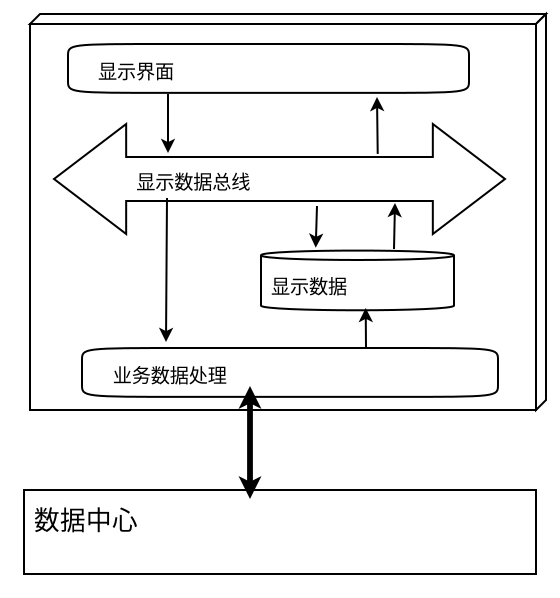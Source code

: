 <?xml version="1.0" encoding="UTF-8"?>
<dia:diagram xmlns:dia="http://www.lysator.liu.se/~alla/dia/">
  <dia:layer name="Background" visible="true">
    <dia:object type="AADL - Processor" version="0" id="O0">
      <dia:attribute name="obj_pos">
        <dia:point val="10.1,10.05"/>
      </dia:attribute>
      <dia:attribute name="obj_bb">
        <dia:rectangle val="8.95,8.9;36.55,30.5"/>
      </dia:attribute>
      <dia:attribute name="elem_corner">
        <dia:point val="10.1,10.05"/>
      </dia:attribute>
      <dia:attribute name="elem_width">
        <dia:real val="25.3"/>
      </dia:attribute>
      <dia:attribute name="elem_height">
        <dia:real val="19.3"/>
      </dia:attribute>
      <dia:attribute name="obj_pos">
        <dia:point val="10.1,10.05"/>
      </dia:attribute>
      <dia:attribute name="obj_bb">
        <dia:rectangle val="8.95,8.9;36.55,30.5"/>
      </dia:attribute>
      <dia:attribute name="elem_corner">
        <dia:point val="10.1,10.05"/>
      </dia:attribute>
      <dia:attribute name="elem_width">
        <dia:real val="25.3"/>
      </dia:attribute>
      <dia:attribute name="elem_height">
        <dia:real val="19.3"/>
      </dia:attribute>
      <dia:attribute name="declaration">
        <dia:string>##</dia:string>
      </dia:attribute>
      <dia:attribute name="line_colour">
        <dia:color val="#000000"/>
      </dia:attribute>
      <dia:attribute name="fill_colour">
        <dia:color val="#ffffff"/>
      </dia:attribute>
      <dia:attribute name="name">
        <dia:composite type="text">
          <dia:attribute name="string">
            <dia:string>##</dia:string>
          </dia:attribute>
          <dia:attribute name="font">
            <dia:font family="sans" style="0" name="Helvetica"/>
          </dia:attribute>
          <dia:attribute name="height">
            <dia:real val="0.8"/>
          </dia:attribute>
          <dia:attribute name="pos">
            <dia:point val="10.6,10.95"/>
          </dia:attribute>
          <dia:attribute name="color">
            <dia:color val="#000000"/>
          </dia:attribute>
          <dia:attribute name="alignment">
            <dia:enum val="0"/>
          </dia:attribute>
        </dia:composite>
      </dia:attribute>
      <dia:attribute name="aadlbox_ports"/>
      <dia:attribute name="aadlbox_connections"/>
    </dia:object>
    <dia:object type="AADL - System" version="0" id="O1">
      <dia:attribute name="obj_pos">
        <dia:point val="12,11.05"/>
      </dia:attribute>
      <dia:attribute name="obj_bb">
        <dia:rectangle val="10.85,9.9;33.2,14.644"/>
      </dia:attribute>
      <dia:attribute name="elem_corner">
        <dia:point val="12,11.05"/>
      </dia:attribute>
      <dia:attribute name="elem_width">
        <dia:real val="20.05"/>
      </dia:attribute>
      <dia:attribute name="elem_height">
        <dia:real val="2.444"/>
      </dia:attribute>
      <dia:attribute name="obj_pos">
        <dia:point val="12,11.05"/>
      </dia:attribute>
      <dia:attribute name="obj_bb">
        <dia:rectangle val="10.85,9.9;33.2,14.644"/>
      </dia:attribute>
      <dia:attribute name="elem_corner">
        <dia:point val="12,11.05"/>
      </dia:attribute>
      <dia:attribute name="elem_width">
        <dia:real val="20.05"/>
      </dia:attribute>
      <dia:attribute name="elem_height">
        <dia:real val="2.444"/>
      </dia:attribute>
      <dia:attribute name="declaration">
        <dia:string>##</dia:string>
      </dia:attribute>
      <dia:attribute name="line_colour">
        <dia:color val="#000000"/>
      </dia:attribute>
      <dia:attribute name="fill_colour">
        <dia:color val="#ffffff"/>
      </dia:attribute>
      <dia:attribute name="name">
        <dia:composite type="text">
          <dia:attribute name="string">
            <dia:string>#显示界面#</dia:string>
          </dia:attribute>
          <dia:attribute name="font">
            <dia:font family="sans" style="0" name="Helvetica"/>
          </dia:attribute>
          <dia:attribute name="height">
            <dia:real val="1.2"/>
          </dia:attribute>
          <dia:attribute name="pos">
            <dia:point val="13.502,12.577"/>
          </dia:attribute>
          <dia:attribute name="color">
            <dia:color val="#000000"/>
          </dia:attribute>
          <dia:attribute name="alignment">
            <dia:enum val="0"/>
          </dia:attribute>
        </dia:composite>
      </dia:attribute>
      <dia:attribute name="aadlbox_ports"/>
      <dia:attribute name="aadlbox_connections"/>
      <dia:childnode parent="O0"/>
    </dia:object>
    <dia:object type="AADL - Memory" version="0" id="O2">
      <dia:attribute name="obj_pos">
        <dia:point val="21.65,21.3"/>
      </dia:attribute>
      <dia:attribute name="obj_bb">
        <dia:rectangle val="20.5,20.15;32.45,25.593"/>
      </dia:attribute>
      <dia:attribute name="elem_corner">
        <dia:point val="21.65,21.3"/>
      </dia:attribute>
      <dia:attribute name="elem_width">
        <dia:real val="9.65"/>
      </dia:attribute>
      <dia:attribute name="elem_height">
        <dia:real val="3.143"/>
      </dia:attribute>
      <dia:attribute name="obj_pos">
        <dia:point val="21.65,21.3"/>
      </dia:attribute>
      <dia:attribute name="obj_bb">
        <dia:rectangle val="20.5,20.15;32.45,25.593"/>
      </dia:attribute>
      <dia:attribute name="elem_corner">
        <dia:point val="21.65,21.3"/>
      </dia:attribute>
      <dia:attribute name="elem_width">
        <dia:real val="9.65"/>
      </dia:attribute>
      <dia:attribute name="elem_height">
        <dia:real val="3.143"/>
      </dia:attribute>
      <dia:attribute name="declaration">
        <dia:string>##</dia:string>
      </dia:attribute>
      <dia:attribute name="line_colour">
        <dia:color val="#000000"/>
      </dia:attribute>
      <dia:attribute name="fill_colour">
        <dia:color val="#ffffff"/>
      </dia:attribute>
      <dia:attribute name="name">
        <dia:composite type="text">
          <dia:attribute name="string">
            <dia:string>#显示数据#</dia:string>
          </dia:attribute>
          <dia:attribute name="font">
            <dia:font family="sans" style="0" name="Helvetica"/>
          </dia:attribute>
          <dia:attribute name="height">
            <dia:real val="1.2"/>
          </dia:attribute>
          <dia:attribute name="pos">
            <dia:point val="22.15,23.334"/>
          </dia:attribute>
          <dia:attribute name="color">
            <dia:color val="#000000"/>
          </dia:attribute>
          <dia:attribute name="alignment">
            <dia:enum val="0"/>
          </dia:attribute>
        </dia:composite>
      </dia:attribute>
      <dia:attribute name="aadlbox_ports"/>
      <dia:attribute name="aadlbox_connections"/>
      <dia:childnode parent="O0"/>
    </dia:object>
    <dia:object type="AADL - System" version="0" id="O3">
      <dia:attribute name="obj_pos">
        <dia:point val="12.7,26.25"/>
      </dia:attribute>
      <dia:attribute name="obj_bb">
        <dia:rectangle val="11.55,25.1;34.65,29.844"/>
      </dia:attribute>
      <dia:attribute name="elem_corner">
        <dia:point val="12.7,26.25"/>
      </dia:attribute>
      <dia:attribute name="elem_width">
        <dia:real val="20.8"/>
      </dia:attribute>
      <dia:attribute name="elem_height">
        <dia:real val="2.444"/>
      </dia:attribute>
      <dia:attribute name="obj_pos">
        <dia:point val="12.7,26.25"/>
      </dia:attribute>
      <dia:attribute name="obj_bb">
        <dia:rectangle val="11.55,25.1;34.65,29.844"/>
      </dia:attribute>
      <dia:attribute name="elem_corner">
        <dia:point val="12.7,26.25"/>
      </dia:attribute>
      <dia:attribute name="elem_width">
        <dia:real val="20.8"/>
      </dia:attribute>
      <dia:attribute name="elem_height">
        <dia:real val="2.444"/>
      </dia:attribute>
      <dia:attribute name="declaration">
        <dia:string>##</dia:string>
      </dia:attribute>
      <dia:attribute name="line_colour">
        <dia:color val="#000000"/>
      </dia:attribute>
      <dia:attribute name="fill_colour">
        <dia:color val="#ffffff"/>
      </dia:attribute>
      <dia:attribute name="name">
        <dia:composite type="text">
          <dia:attribute name="string">
            <dia:string>#业务数据处理#</dia:string>
          </dia:attribute>
          <dia:attribute name="font">
            <dia:font family="sans" style="0" name="Helvetica"/>
          </dia:attribute>
          <dia:attribute name="height">
            <dia:real val="1.2"/>
          </dia:attribute>
          <dia:attribute name="pos">
            <dia:point val="14.24,27.777"/>
          </dia:attribute>
          <dia:attribute name="color">
            <dia:color val="#000000"/>
          </dia:attribute>
          <dia:attribute name="alignment">
            <dia:enum val="0"/>
          </dia:attribute>
        </dia:composite>
      </dia:attribute>
      <dia:attribute name="aadlbox_ports"/>
      <dia:attribute name="aadlbox_connections"/>
      <dia:childnode parent="O0"/>
    </dia:object>
    <dia:object type="AADL - Data" version="0" id="O4">
      <dia:attribute name="obj_pos">
        <dia:point val="9.8,33.35"/>
      </dia:attribute>
      <dia:attribute name="obj_bb">
        <dia:rectangle val="8.65,32.2;36.55,38.7"/>
      </dia:attribute>
      <dia:attribute name="elem_corner">
        <dia:point val="9.8,33.35"/>
      </dia:attribute>
      <dia:attribute name="elem_width">
        <dia:real val="25.6"/>
      </dia:attribute>
      <dia:attribute name="elem_height">
        <dia:real val="4.2"/>
      </dia:attribute>
      <dia:attribute name="obj_pos">
        <dia:point val="9.8,33.35"/>
      </dia:attribute>
      <dia:attribute name="obj_bb">
        <dia:rectangle val="8.65,32.2;36.55,38.7"/>
      </dia:attribute>
      <dia:attribute name="elem_corner">
        <dia:point val="9.8,33.35"/>
      </dia:attribute>
      <dia:attribute name="elem_width">
        <dia:real val="25.6"/>
      </dia:attribute>
      <dia:attribute name="elem_height">
        <dia:real val="4.2"/>
      </dia:attribute>
      <dia:attribute name="declaration">
        <dia:string>##</dia:string>
      </dia:attribute>
      <dia:attribute name="line_colour">
        <dia:color val="#000000"/>
      </dia:attribute>
      <dia:attribute name="fill_colour">
        <dia:color val="#ffffff"/>
      </dia:attribute>
      <dia:attribute name="name">
        <dia:composite type="text">
          <dia:attribute name="string">
            <dia:string>#数据中心#</dia:string>
          </dia:attribute>
          <dia:attribute name="font">
            <dia:font family="sans" style="0" name="Helvetica"/>
          </dia:attribute>
          <dia:attribute name="height">
            <dia:real val="1.6"/>
          </dia:attribute>
          <dia:attribute name="pos">
            <dia:point val="10.3,34.855"/>
          </dia:attribute>
          <dia:attribute name="color">
            <dia:color val="#000000"/>
          </dia:attribute>
          <dia:attribute name="alignment">
            <dia:enum val="0"/>
          </dia:attribute>
        </dia:composite>
      </dia:attribute>
      <dia:attribute name="aadlbox_ports"/>
      <dia:attribute name="aadlbox_connections"/>
    </dia:object>
    <dia:object type="Standard - Line" version="0" id="O5">
      <dia:attribute name="obj_pos">
        <dia:point val="21.1,33.8"/>
      </dia:attribute>
      <dia:attribute name="obj_bb">
        <dia:rectangle val="20.6,28.005;21.6,33.945"/>
      </dia:attribute>
      <dia:attribute name="conn_endpoints">
        <dia:point val="21.1,33.8"/>
        <dia:point val="21.1,28.15"/>
      </dia:attribute>
      <dia:attribute name="numcp">
        <dia:int val="1"/>
      </dia:attribute>
      <dia:attribute name="line_width">
        <dia:real val="0.29"/>
      </dia:attribute>
      <dia:attribute name="start_arrow">
        <dia:enum val="22"/>
      </dia:attribute>
      <dia:attribute name="start_arrow_length">
        <dia:real val="0.5"/>
      </dia:attribute>
      <dia:attribute name="start_arrow_width">
        <dia:real val="0.5"/>
      </dia:attribute>
      <dia:attribute name="end_arrow">
        <dia:enum val="22"/>
      </dia:attribute>
      <dia:attribute name="end_arrow_length">
        <dia:real val="0.5"/>
      </dia:attribute>
      <dia:attribute name="end_arrow_width">
        <dia:real val="0.5"/>
      </dia:attribute>
    </dia:object>
    <dia:object type="AADL - Bus" version="0" id="O6">
      <dia:attribute name="obj_pos">
        <dia:point val="11.3,15.05"/>
      </dia:attribute>
      <dia:attribute name="obj_bb">
        <dia:rectangle val="10.15,13.9;35,21.7"/>
      </dia:attribute>
      <dia:attribute name="elem_corner">
        <dia:point val="11.3,15.05"/>
      </dia:attribute>
      <dia:attribute name="elem_width">
        <dia:real val="22.55"/>
      </dia:attribute>
      <dia:attribute name="elem_height">
        <dia:real val="5.5"/>
      </dia:attribute>
      <dia:attribute name="obj_pos">
        <dia:point val="11.3,15.05"/>
      </dia:attribute>
      <dia:attribute name="obj_bb">
        <dia:rectangle val="10.15,13.9;35,21.7"/>
      </dia:attribute>
      <dia:attribute name="elem_corner">
        <dia:point val="11.3,15.05"/>
      </dia:attribute>
      <dia:attribute name="elem_width">
        <dia:real val="22.55"/>
      </dia:attribute>
      <dia:attribute name="elem_height">
        <dia:real val="5.5"/>
      </dia:attribute>
      <dia:attribute name="declaration">
        <dia:string>##</dia:string>
      </dia:attribute>
      <dia:attribute name="line_colour">
        <dia:color val="#000000"/>
      </dia:attribute>
      <dia:attribute name="fill_colour">
        <dia:color val="#ffffff"/>
      </dia:attribute>
      <dia:attribute name="name">
        <dia:composite type="text">
          <dia:attribute name="string">
            <dia:string>#显示数据总线#</dia:string>
          </dia:attribute>
          <dia:attribute name="font">
            <dia:font family="sans" style="0" name="Helvetica"/>
          </dia:attribute>
          <dia:attribute name="height">
            <dia:real val="1.2"/>
          </dia:attribute>
          <dia:attribute name="pos">
            <dia:point val="15.408,18.105"/>
          </dia:attribute>
          <dia:attribute name="color">
            <dia:color val="#000000"/>
          </dia:attribute>
          <dia:attribute name="alignment">
            <dia:enum val="0"/>
          </dia:attribute>
        </dia:composite>
      </dia:attribute>
      <dia:attribute name="aadlbox_ports"/>
      <dia:attribute name="aadlbox_connections"/>
      <dia:childnode parent="O0"/>
    </dia:object>
    <dia:object type="Standard - Line" version="0" id="O7">
      <dia:attribute name="obj_pos">
        <dia:point val="28.3,21.3"/>
      </dia:attribute>
      <dia:attribute name="obj_bb">
        <dia:rectangle val="27.849,18.939;28.851,21.351"/>
      </dia:attribute>
      <dia:attribute name="conn_endpoints">
        <dia:point val="28.3,21.3"/>
        <dia:point val="28.35,19"/>
      </dia:attribute>
      <dia:attribute name="numcp">
        <dia:int val="1"/>
      </dia:attribute>
      <dia:attribute name="end_arrow">
        <dia:enum val="22"/>
      </dia:attribute>
      <dia:attribute name="end_arrow_length">
        <dia:real val="0.5"/>
      </dia:attribute>
      <dia:attribute name="end_arrow_width">
        <dia:real val="0.5"/>
      </dia:attribute>
    </dia:object>
    <dia:object type="Standard - Line" version="0" id="O8">
      <dia:attribute name="obj_pos">
        <dia:point val="27.486,16.546"/>
      </dia:attribute>
      <dia:attribute name="obj_bb">
        <dia:rectangle val="26.949,13.644;27.951,16.596"/>
      </dia:attribute>
      <dia:attribute name="conn_endpoints">
        <dia:point val="27.486,16.546"/>
        <dia:point val="27.45,13.7"/>
      </dia:attribute>
      <dia:attribute name="numcp">
        <dia:int val="1"/>
      </dia:attribute>
      <dia:attribute name="end_arrow">
        <dia:enum val="22"/>
      </dia:attribute>
      <dia:attribute name="end_arrow_length">
        <dia:real val="0.5"/>
      </dia:attribute>
      <dia:attribute name="end_arrow_width">
        <dia:real val="0.5"/>
      </dia:attribute>
    </dia:object>
    <dia:object type="Standard - Line" version="0" id="O9">
      <dia:attribute name="obj_pos">
        <dia:point val="17,13.55"/>
      </dia:attribute>
      <dia:attribute name="obj_bb">
        <dia:rectangle val="16.5,13.5;17.5,16.55"/>
      </dia:attribute>
      <dia:attribute name="conn_endpoints">
        <dia:point val="17,13.55"/>
        <dia:point val="17,16.5"/>
      </dia:attribute>
      <dia:attribute name="numcp">
        <dia:int val="1"/>
      </dia:attribute>
      <dia:attribute name="end_arrow">
        <dia:enum val="22"/>
      </dia:attribute>
      <dia:attribute name="end_arrow_length">
        <dia:real val="0.5"/>
      </dia:attribute>
      <dia:attribute name="end_arrow_width">
        <dia:real val="0.5"/>
      </dia:attribute>
    </dia:object>
    <dia:object type="Standard - Line" version="0" id="O10">
      <dia:attribute name="obj_pos">
        <dia:point val="24.45,19.15"/>
      </dia:attribute>
      <dia:attribute name="obj_bb">
        <dia:rectangle val="23.885,19.099;24.887,21.302"/>
      </dia:attribute>
      <dia:attribute name="conn_endpoints">
        <dia:point val="24.45,19.15"/>
        <dia:point val="24.386,21.236"/>
      </dia:attribute>
      <dia:attribute name="numcp">
        <dia:int val="1"/>
      </dia:attribute>
      <dia:attribute name="end_arrow">
        <dia:enum val="22"/>
      </dia:attribute>
      <dia:attribute name="end_arrow_length">
        <dia:real val="0.5"/>
      </dia:attribute>
      <dia:attribute name="end_arrow_width">
        <dia:real val="0.5"/>
      </dia:attribute>
    </dia:object>
    <dia:object type="Standard - Line" version="0" id="O11">
      <dia:attribute name="obj_pos">
        <dia:point val="16.95,18.75"/>
      </dia:attribute>
      <dia:attribute name="obj_bb">
        <dia:rectangle val="16.4,18.7;17.4,26.003"/>
      </dia:attribute>
      <dia:attribute name="conn_endpoints">
        <dia:point val="16.95,18.75"/>
        <dia:point val="16.9,25.95"/>
      </dia:attribute>
      <dia:attribute name="numcp">
        <dia:int val="1"/>
      </dia:attribute>
      <dia:attribute name="end_arrow">
        <dia:enum val="22"/>
      </dia:attribute>
      <dia:attribute name="end_arrow_length">
        <dia:real val="0.5"/>
      </dia:attribute>
      <dia:attribute name="end_arrow_width">
        <dia:real val="0.5"/>
      </dia:attribute>
    </dia:object>
    <dia:object type="Standard - Line" version="0" id="O12">
      <dia:attribute name="obj_pos">
        <dia:point val="26.9,26.25"/>
      </dia:attribute>
      <dia:attribute name="obj_bb">
        <dia:rectangle val="26.386,24.192;27.386,26.3"/>
      </dia:attribute>
      <dia:attribute name="conn_endpoints">
        <dia:point val="26.9,26.25"/>
        <dia:point val="26.886,24.246"/>
      </dia:attribute>
      <dia:attribute name="numcp">
        <dia:int val="1"/>
      </dia:attribute>
      <dia:attribute name="end_arrow">
        <dia:enum val="22"/>
      </dia:attribute>
      <dia:attribute name="end_arrow_length">
        <dia:real val="0.5"/>
      </dia:attribute>
      <dia:attribute name="end_arrow_width">
        <dia:real val="0.5"/>
      </dia:attribute>
    </dia:object>
  </dia:layer>
</dia:diagram>
